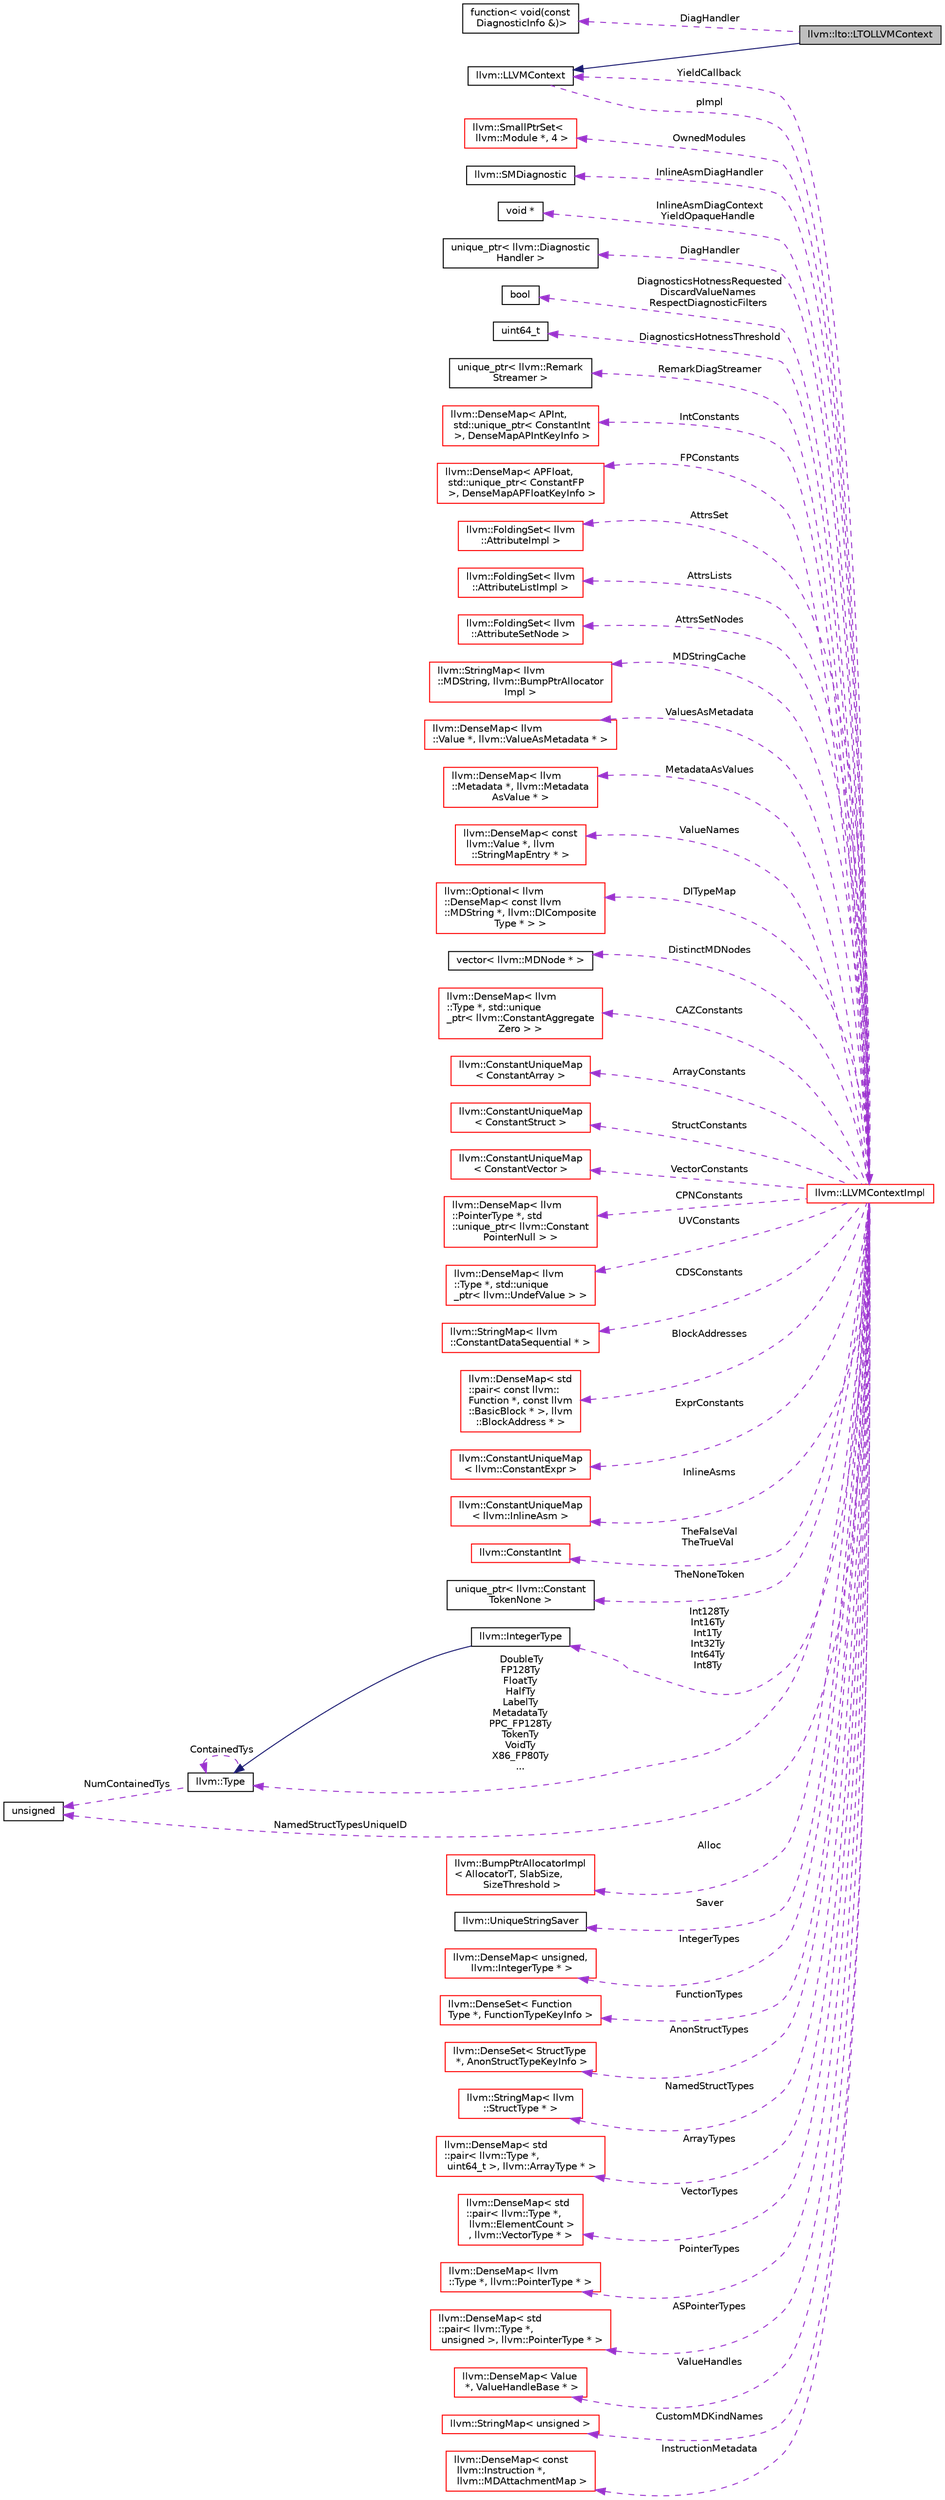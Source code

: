 digraph "llvm::lto::LTOLLVMContext"
{
 // LATEX_PDF_SIZE
  bgcolor="transparent";
  edge [fontname="Helvetica",fontsize="10",labelfontname="Helvetica",labelfontsize="10"];
  node [fontname="Helvetica",fontsize="10",shape="box"];
  rankdir="LR";
  Node1 [label="llvm::lto::LTOLLVMContext",height=0.2,width=0.4,color="black", fillcolor="grey75", style="filled", fontcolor="black",tooltip="A derived class of LLVMContext that initializes itself according to a given Config object."];
  Node2 -> Node1 [dir="back",color="midnightblue",fontsize="10",style="solid",fontname="Helvetica"];
  Node2 [label="llvm::LLVMContext",height=0.2,width=0.4,color="black",URL="$classllvm_1_1LLVMContext.html",tooltip="This is an important class for using LLVM in a threaded context."];
  Node3 -> Node2 [dir="back",color="darkorchid3",fontsize="10",style="dashed",label=" pImpl" ,fontname="Helvetica"];
  Node3 [label="llvm::LLVMContextImpl",height=0.2,width=0.4,color="red",URL="$classllvm_1_1LLVMContextImpl.html",tooltip=" "];
  Node4 -> Node3 [dir="back",color="darkorchid3",fontsize="10",style="dashed",label=" OwnedModules" ,fontname="Helvetica"];
  Node4 [label="llvm::SmallPtrSet\<\l llvm::Module *, 4 \>",height=0.2,width=0.4,color="red",URL="$classllvm_1_1SmallPtrSet.html",tooltip=" "];
  Node12 -> Node3 [dir="back",color="darkorchid3",fontsize="10",style="dashed",label=" InlineAsmDiagHandler" ,fontname="Helvetica"];
  Node12 [label="llvm::SMDiagnostic",height=0.2,width=0.4,color="black",URL="$classllvm_1_1SMDiagnostic.html",tooltip="Instances of this class encapsulate one diagnostic report, allowing printing to a raw_ostream as a ca..."];
  Node13 -> Node3 [dir="back",color="darkorchid3",fontsize="10",style="dashed",label=" InlineAsmDiagContext\nYieldOpaqueHandle" ,fontname="Helvetica"];
  Node13 [label="void *",height=0.2,width=0.4,color="black",tooltip=" "];
  Node14 -> Node3 [dir="back",color="darkorchid3",fontsize="10",style="dashed",label=" DiagHandler" ,fontname="Helvetica"];
  Node14 [label="unique_ptr\< llvm::Diagnostic\lHandler \>",height=0.2,width=0.4,color="black",tooltip=" "];
  Node15 -> Node3 [dir="back",color="darkorchid3",fontsize="10",style="dashed",label=" DiagnosticsHotnessRequested\nDiscardValueNames\nRespectDiagnosticFilters" ,fontname="Helvetica"];
  Node15 [label="bool",height=0.2,width=0.4,color="black",URL="$classbool.html",tooltip=" "];
  Node16 -> Node3 [dir="back",color="darkorchid3",fontsize="10",style="dashed",label=" DiagnosticsHotnessThreshold" ,fontname="Helvetica"];
  Node16 [label="uint64_t",height=0.2,width=0.4,color="black",tooltip=" "];
  Node17 -> Node3 [dir="back",color="darkorchid3",fontsize="10",style="dashed",label=" RemarkDiagStreamer" ,fontname="Helvetica"];
  Node17 [label="unique_ptr\< llvm::Remark\lStreamer \>",height=0.2,width=0.4,color="black",tooltip=" "];
  Node2 -> Node3 [dir="back",color="darkorchid3",fontsize="10",style="dashed",label=" YieldCallback" ,fontname="Helvetica"];
  Node18 -> Node3 [dir="back",color="darkorchid3",fontsize="10",style="dashed",label=" IntConstants" ,fontname="Helvetica"];
  Node18 [label="llvm::DenseMap\< APInt,\l std::unique_ptr\< ConstantInt\l \>, DenseMapAPIntKeyInfo \>",height=0.2,width=0.4,color="red",URL="$classllvm_1_1DenseMap.html",tooltip=" "];
  Node22 -> Node3 [dir="back",color="darkorchid3",fontsize="10",style="dashed",label=" FPConstants" ,fontname="Helvetica"];
  Node22 [label="llvm::DenseMap\< APFloat,\l std::unique_ptr\< ConstantFP\l \>, DenseMapAPFloatKeyInfo \>",height=0.2,width=0.4,color="red",URL="$classllvm_1_1DenseMap.html",tooltip=" "];
  Node24 -> Node3 [dir="back",color="darkorchid3",fontsize="10",style="dashed",label=" AttrsSet" ,fontname="Helvetica"];
  Node24 [label="llvm::FoldingSet\< llvm\l::AttributeImpl \>",height=0.2,width=0.4,color="red",URL="$classllvm_1_1FoldingSet.html",tooltip=" "];
  Node30 -> Node3 [dir="back",color="darkorchid3",fontsize="10",style="dashed",label=" AttrsLists" ,fontname="Helvetica"];
  Node30 [label="llvm::FoldingSet\< llvm\l::AttributeListImpl \>",height=0.2,width=0.4,color="red",URL="$classllvm_1_1FoldingSet.html",tooltip=" "];
  Node32 -> Node3 [dir="back",color="darkorchid3",fontsize="10",style="dashed",label=" AttrsSetNodes" ,fontname="Helvetica"];
  Node32 [label="llvm::FoldingSet\< llvm\l::AttributeSetNode \>",height=0.2,width=0.4,color="red",URL="$classllvm_1_1FoldingSet.html",tooltip=" "];
  Node34 -> Node3 [dir="back",color="darkorchid3",fontsize="10",style="dashed",label=" MDStringCache" ,fontname="Helvetica"];
  Node34 [label="llvm::StringMap\< llvm\l::MDString, llvm::BumpPtrAllocator\lImpl \>",height=0.2,width=0.4,color="red",URL="$classllvm_1_1StringMap.html",tooltip=" "];
  Node38 -> Node3 [dir="back",color="darkorchid3",fontsize="10",style="dashed",label=" ValuesAsMetadata" ,fontname="Helvetica"];
  Node38 [label="llvm::DenseMap\< llvm\l::Value *, llvm::ValueAsMetadata * \>",height=0.2,width=0.4,color="red",URL="$classllvm_1_1DenseMap.html",tooltip=" "];
  Node40 -> Node3 [dir="back",color="darkorchid3",fontsize="10",style="dashed",label=" MetadataAsValues" ,fontname="Helvetica"];
  Node40 [label="llvm::DenseMap\< llvm\l::Metadata *, llvm::Metadata\lAsValue * \>",height=0.2,width=0.4,color="red",URL="$classllvm_1_1DenseMap.html",tooltip=" "];
  Node42 -> Node3 [dir="back",color="darkorchid3",fontsize="10",style="dashed",label=" ValueNames" ,fontname="Helvetica"];
  Node42 [label="llvm::DenseMap\< const\l llvm::Value *, llvm\l::StringMapEntry * \>",height=0.2,width=0.4,color="red",URL="$classllvm_1_1DenseMap.html",tooltip=" "];
  Node44 -> Node3 [dir="back",color="darkorchid3",fontsize="10",style="dashed",label=" DITypeMap" ,fontname="Helvetica"];
  Node44 [label="llvm::Optional\< llvm\l::DenseMap\< const llvm\l::MDString *, llvm::DIComposite\lType * \> \>",height=0.2,width=0.4,color="red",URL="$classllvm_1_1Optional.html",tooltip=" "];
  Node46 -> Node3 [dir="back",color="darkorchid3",fontsize="10",style="dashed",label=" DistinctMDNodes" ,fontname="Helvetica"];
  Node46 [label="vector\< llvm::MDNode * \>",height=0.2,width=0.4,color="black",tooltip=" "];
  Node47 -> Node3 [dir="back",color="darkorchid3",fontsize="10",style="dashed",label=" CAZConstants" ,fontname="Helvetica"];
  Node47 [label="llvm::DenseMap\< llvm\l::Type *, std::unique\l_ptr\< llvm::ConstantAggregate\lZero \> \>",height=0.2,width=0.4,color="red",URL="$classllvm_1_1DenseMap.html",tooltip=" "];
  Node49 -> Node3 [dir="back",color="darkorchid3",fontsize="10",style="dashed",label=" ArrayConstants" ,fontname="Helvetica"];
  Node49 [label="llvm::ConstantUniqueMap\l\< ConstantArray \>",height=0.2,width=0.4,color="red",URL="$classllvm_1_1ConstantUniqueMap.html",tooltip=" "];
  Node51 -> Node3 [dir="back",color="darkorchid3",fontsize="10",style="dashed",label=" StructConstants" ,fontname="Helvetica"];
  Node51 [label="llvm::ConstantUniqueMap\l\< ConstantStruct \>",height=0.2,width=0.4,color="red",URL="$classllvm_1_1ConstantUniqueMap.html",tooltip=" "];
  Node52 -> Node3 [dir="back",color="darkorchid3",fontsize="10",style="dashed",label=" VectorConstants" ,fontname="Helvetica"];
  Node52 [label="llvm::ConstantUniqueMap\l\< ConstantVector \>",height=0.2,width=0.4,color="red",URL="$classllvm_1_1ConstantUniqueMap.html",tooltip=" "];
  Node53 -> Node3 [dir="back",color="darkorchid3",fontsize="10",style="dashed",label=" CPNConstants" ,fontname="Helvetica"];
  Node53 [label="llvm::DenseMap\< llvm\l::PointerType *, std\l::unique_ptr\< llvm::Constant\lPointerNull \> \>",height=0.2,width=0.4,color="red",URL="$classllvm_1_1DenseMap.html",tooltip=" "];
  Node55 -> Node3 [dir="back",color="darkorchid3",fontsize="10",style="dashed",label=" UVConstants" ,fontname="Helvetica"];
  Node55 [label="llvm::DenseMap\< llvm\l::Type *, std::unique\l_ptr\< llvm::UndefValue \> \>",height=0.2,width=0.4,color="red",URL="$classllvm_1_1DenseMap.html",tooltip=" "];
  Node57 -> Node3 [dir="back",color="darkorchid3",fontsize="10",style="dashed",label=" CDSConstants" ,fontname="Helvetica"];
  Node57 [label="llvm::StringMap\< llvm\l::ConstantDataSequential * \>",height=0.2,width=0.4,color="red",URL="$classllvm_1_1StringMap.html",tooltip=" "];
  Node58 -> Node3 [dir="back",color="darkorchid3",fontsize="10",style="dashed",label=" BlockAddresses" ,fontname="Helvetica"];
  Node58 [label="llvm::DenseMap\< std\l::pair\< const llvm::\lFunction *, const llvm\l::BasicBlock * \>, llvm\l::BlockAddress * \>",height=0.2,width=0.4,color="red",URL="$classllvm_1_1DenseMap.html",tooltip=" "];
  Node60 -> Node3 [dir="back",color="darkorchid3",fontsize="10",style="dashed",label=" ExprConstants" ,fontname="Helvetica"];
  Node60 [label="llvm::ConstantUniqueMap\l\< llvm::ConstantExpr \>",height=0.2,width=0.4,color="red",URL="$classllvm_1_1ConstantUniqueMap.html",tooltip=" "];
  Node61 -> Node3 [dir="back",color="darkorchid3",fontsize="10",style="dashed",label=" InlineAsms" ,fontname="Helvetica"];
  Node61 [label="llvm::ConstantUniqueMap\l\< llvm::InlineAsm \>",height=0.2,width=0.4,color="red",URL="$classllvm_1_1ConstantUniqueMap.html",tooltip=" "];
  Node62 -> Node3 [dir="back",color="darkorchid3",fontsize="10",style="dashed",label=" TheFalseVal\nTheTrueVal" ,fontname="Helvetica"];
  Node62 [label="llvm::ConstantInt",height=0.2,width=0.4,color="red",URL="$classllvm_1_1ConstantInt.html",tooltip="This is the shared class of boolean and integer constants."];
  Node67 -> Node3 [dir="back",color="darkorchid3",fontsize="10",style="dashed",label=" TheNoneToken" ,fontname="Helvetica"];
  Node67 [label="unique_ptr\< llvm::Constant\lTokenNone \>",height=0.2,width=0.4,color="black",tooltip=" "];
  Node68 -> Node3 [dir="back",color="darkorchid3",fontsize="10",style="dashed",label=" DoubleTy\nFP128Ty\nFloatTy\nHalfTy\nLabelTy\nMetadataTy\nPPC_FP128Ty\nTokenTy\nVoidTy\nX86_FP80Ty\n..." ,fontname="Helvetica"];
  Node68 [label="llvm::Type",height=0.2,width=0.4,color="black",URL="$classllvm_1_1Type.html",tooltip="The instances of the Type class are immutable: once they are created, they are never changed."];
  Node9 -> Node68 [dir="back",color="darkorchid3",fontsize="10",style="dashed",label=" NumContainedTys" ,fontname="Helvetica"];
  Node9 [label="unsigned",height=0.2,width=0.4,color="black",URL="$classunsigned.html",tooltip=" "];
  Node68 -> Node68 [dir="back",color="darkorchid3",fontsize="10",style="dashed",label=" ContainedTys" ,fontname="Helvetica"];
  Node69 -> Node3 [dir="back",color="darkorchid3",fontsize="10",style="dashed",label=" Int128Ty\nInt16Ty\nInt1Ty\nInt32Ty\nInt64Ty\nInt8Ty" ,fontname="Helvetica"];
  Node69 [label="llvm::IntegerType",height=0.2,width=0.4,color="black",URL="$classllvm_1_1IntegerType.html",tooltip="Class to represent integer types."];
  Node68 -> Node69 [dir="back",color="midnightblue",fontsize="10",style="solid",fontname="Helvetica"];
  Node70 -> Node3 [dir="back",color="darkorchid3",fontsize="10",style="dashed",label=" Alloc" ,fontname="Helvetica"];
  Node70 [label="llvm::BumpPtrAllocatorImpl\l\< AllocatorT, SlabSize,\l SizeThreshold \>",height=0.2,width=0.4,color="red",URL="$classllvm_1_1BumpPtrAllocatorImpl.html",tooltip="Allocate memory in an ever growing pool, as if by bump-pointer."];
  Node72 -> Node3 [dir="back",color="darkorchid3",fontsize="10",style="dashed",label=" Saver" ,fontname="Helvetica"];
  Node72 [label="llvm::UniqueStringSaver",height=0.2,width=0.4,color="black",URL="$classllvm_1_1UniqueStringSaver.html",tooltip="Saves strings in the provided stable storage and returns a StringRef with a stable character pointer."];
  Node73 -> Node3 [dir="back",color="darkorchid3",fontsize="10",style="dashed",label=" IntegerTypes" ,fontname="Helvetica"];
  Node73 [label="llvm::DenseMap\< unsigned,\l llvm::IntegerType * \>",height=0.2,width=0.4,color="red",URL="$classllvm_1_1DenseMap.html",tooltip=" "];
  Node75 -> Node3 [dir="back",color="darkorchid3",fontsize="10",style="dashed",label=" FunctionTypes" ,fontname="Helvetica"];
  Node75 [label="llvm::DenseSet\< Function\lType *, FunctionTypeKeyInfo \>",height=0.2,width=0.4,color="red",URL="$classllvm_1_1DenseSet.html",tooltip=" "];
  Node79 -> Node3 [dir="back",color="darkorchid3",fontsize="10",style="dashed",label=" AnonStructTypes" ,fontname="Helvetica"];
  Node79 [label="llvm::DenseSet\< StructType\l *, AnonStructTypeKeyInfo \>",height=0.2,width=0.4,color="red",URL="$classllvm_1_1DenseSet.html",tooltip=" "];
  Node81 -> Node3 [dir="back",color="darkorchid3",fontsize="10",style="dashed",label=" NamedStructTypes" ,fontname="Helvetica"];
  Node81 [label="llvm::StringMap\< llvm\l::StructType * \>",height=0.2,width=0.4,color="red",URL="$classllvm_1_1StringMap.html",tooltip=" "];
  Node9 -> Node3 [dir="back",color="darkorchid3",fontsize="10",style="dashed",label=" NamedStructTypesUniqueID" ,fontname="Helvetica"];
  Node82 -> Node3 [dir="back",color="darkorchid3",fontsize="10",style="dashed",label=" ArrayTypes" ,fontname="Helvetica"];
  Node82 [label="llvm::DenseMap\< std\l::pair\< llvm::Type *,\l uint64_t \>, llvm::ArrayType * \>",height=0.2,width=0.4,color="red",URL="$classllvm_1_1DenseMap.html",tooltip=" "];
  Node84 -> Node3 [dir="back",color="darkorchid3",fontsize="10",style="dashed",label=" VectorTypes" ,fontname="Helvetica"];
  Node84 [label="llvm::DenseMap\< std\l::pair\< llvm::Type *,\l llvm::ElementCount \>\l, llvm::VectorType * \>",height=0.2,width=0.4,color="red",URL="$classllvm_1_1DenseMap.html",tooltip=" "];
  Node86 -> Node3 [dir="back",color="darkorchid3",fontsize="10",style="dashed",label=" PointerTypes" ,fontname="Helvetica"];
  Node86 [label="llvm::DenseMap\< llvm\l::Type *, llvm::PointerType * \>",height=0.2,width=0.4,color="red",URL="$classllvm_1_1DenseMap.html",tooltip=" "];
  Node88 -> Node3 [dir="back",color="darkorchid3",fontsize="10",style="dashed",label=" ASPointerTypes" ,fontname="Helvetica"];
  Node88 [label="llvm::DenseMap\< std\l::pair\< llvm::Type *,\l unsigned \>, llvm::PointerType * \>",height=0.2,width=0.4,color="red",URL="$classllvm_1_1DenseMap.html",tooltip=" "];
  Node90 -> Node3 [dir="back",color="darkorchid3",fontsize="10",style="dashed",label=" ValueHandles" ,fontname="Helvetica"];
  Node90 [label="llvm::DenseMap\< Value\l *, ValueHandleBase * \>",height=0.2,width=0.4,color="red",URL="$classllvm_1_1DenseMap.html",tooltip=" "];
  Node92 -> Node3 [dir="back",color="darkorchid3",fontsize="10",style="dashed",label=" CustomMDKindNames" ,fontname="Helvetica"];
  Node92 [label="llvm::StringMap\< unsigned \>",height=0.2,width=0.4,color="red",URL="$classllvm_1_1StringMap.html",tooltip=" "];
  Node93 -> Node3 [dir="back",color="darkorchid3",fontsize="10",style="dashed",label=" InstructionMetadata" ,fontname="Helvetica"];
  Node93 [label="llvm::DenseMap\< const\l llvm::Instruction *,\l llvm::MDAttachmentMap \>",height=0.2,width=0.4,color="red",URL="$classllvm_1_1DenseMap.html",tooltip=" "];
  Node108 -> Node1 [dir="back",color="darkorchid3",fontsize="10",style="dashed",label=" DiagHandler" ,fontname="Helvetica"];
  Node108 [label="function\< void(const\l DiagnosticInfo &)\>",height=0.2,width=0.4,color="black",tooltip=" "];
}
